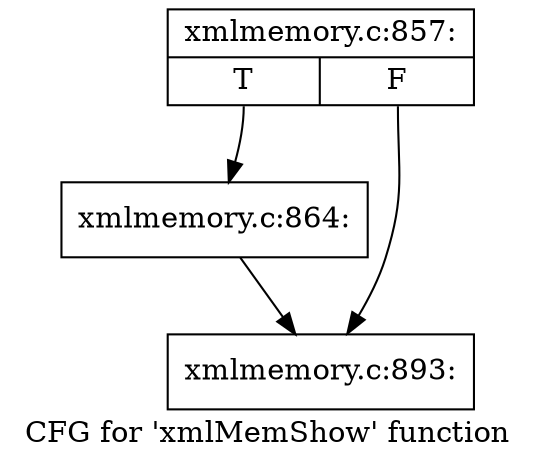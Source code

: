 digraph "CFG for 'xmlMemShow' function" {
	label="CFG for 'xmlMemShow' function";

	Node0x4b722c0 [shape=record,label="{xmlmemory.c:857:|{<s0>T|<s1>F}}"];
	Node0x4b722c0:s0 -> Node0x4b71fd0;
	Node0x4b722c0:s1 -> Node0x4b72020;
	Node0x4b71fd0 [shape=record,label="{xmlmemory.c:864:}"];
	Node0x4b71fd0 -> Node0x4b72020;
	Node0x4b72020 [shape=record,label="{xmlmemory.c:893:}"];
}
